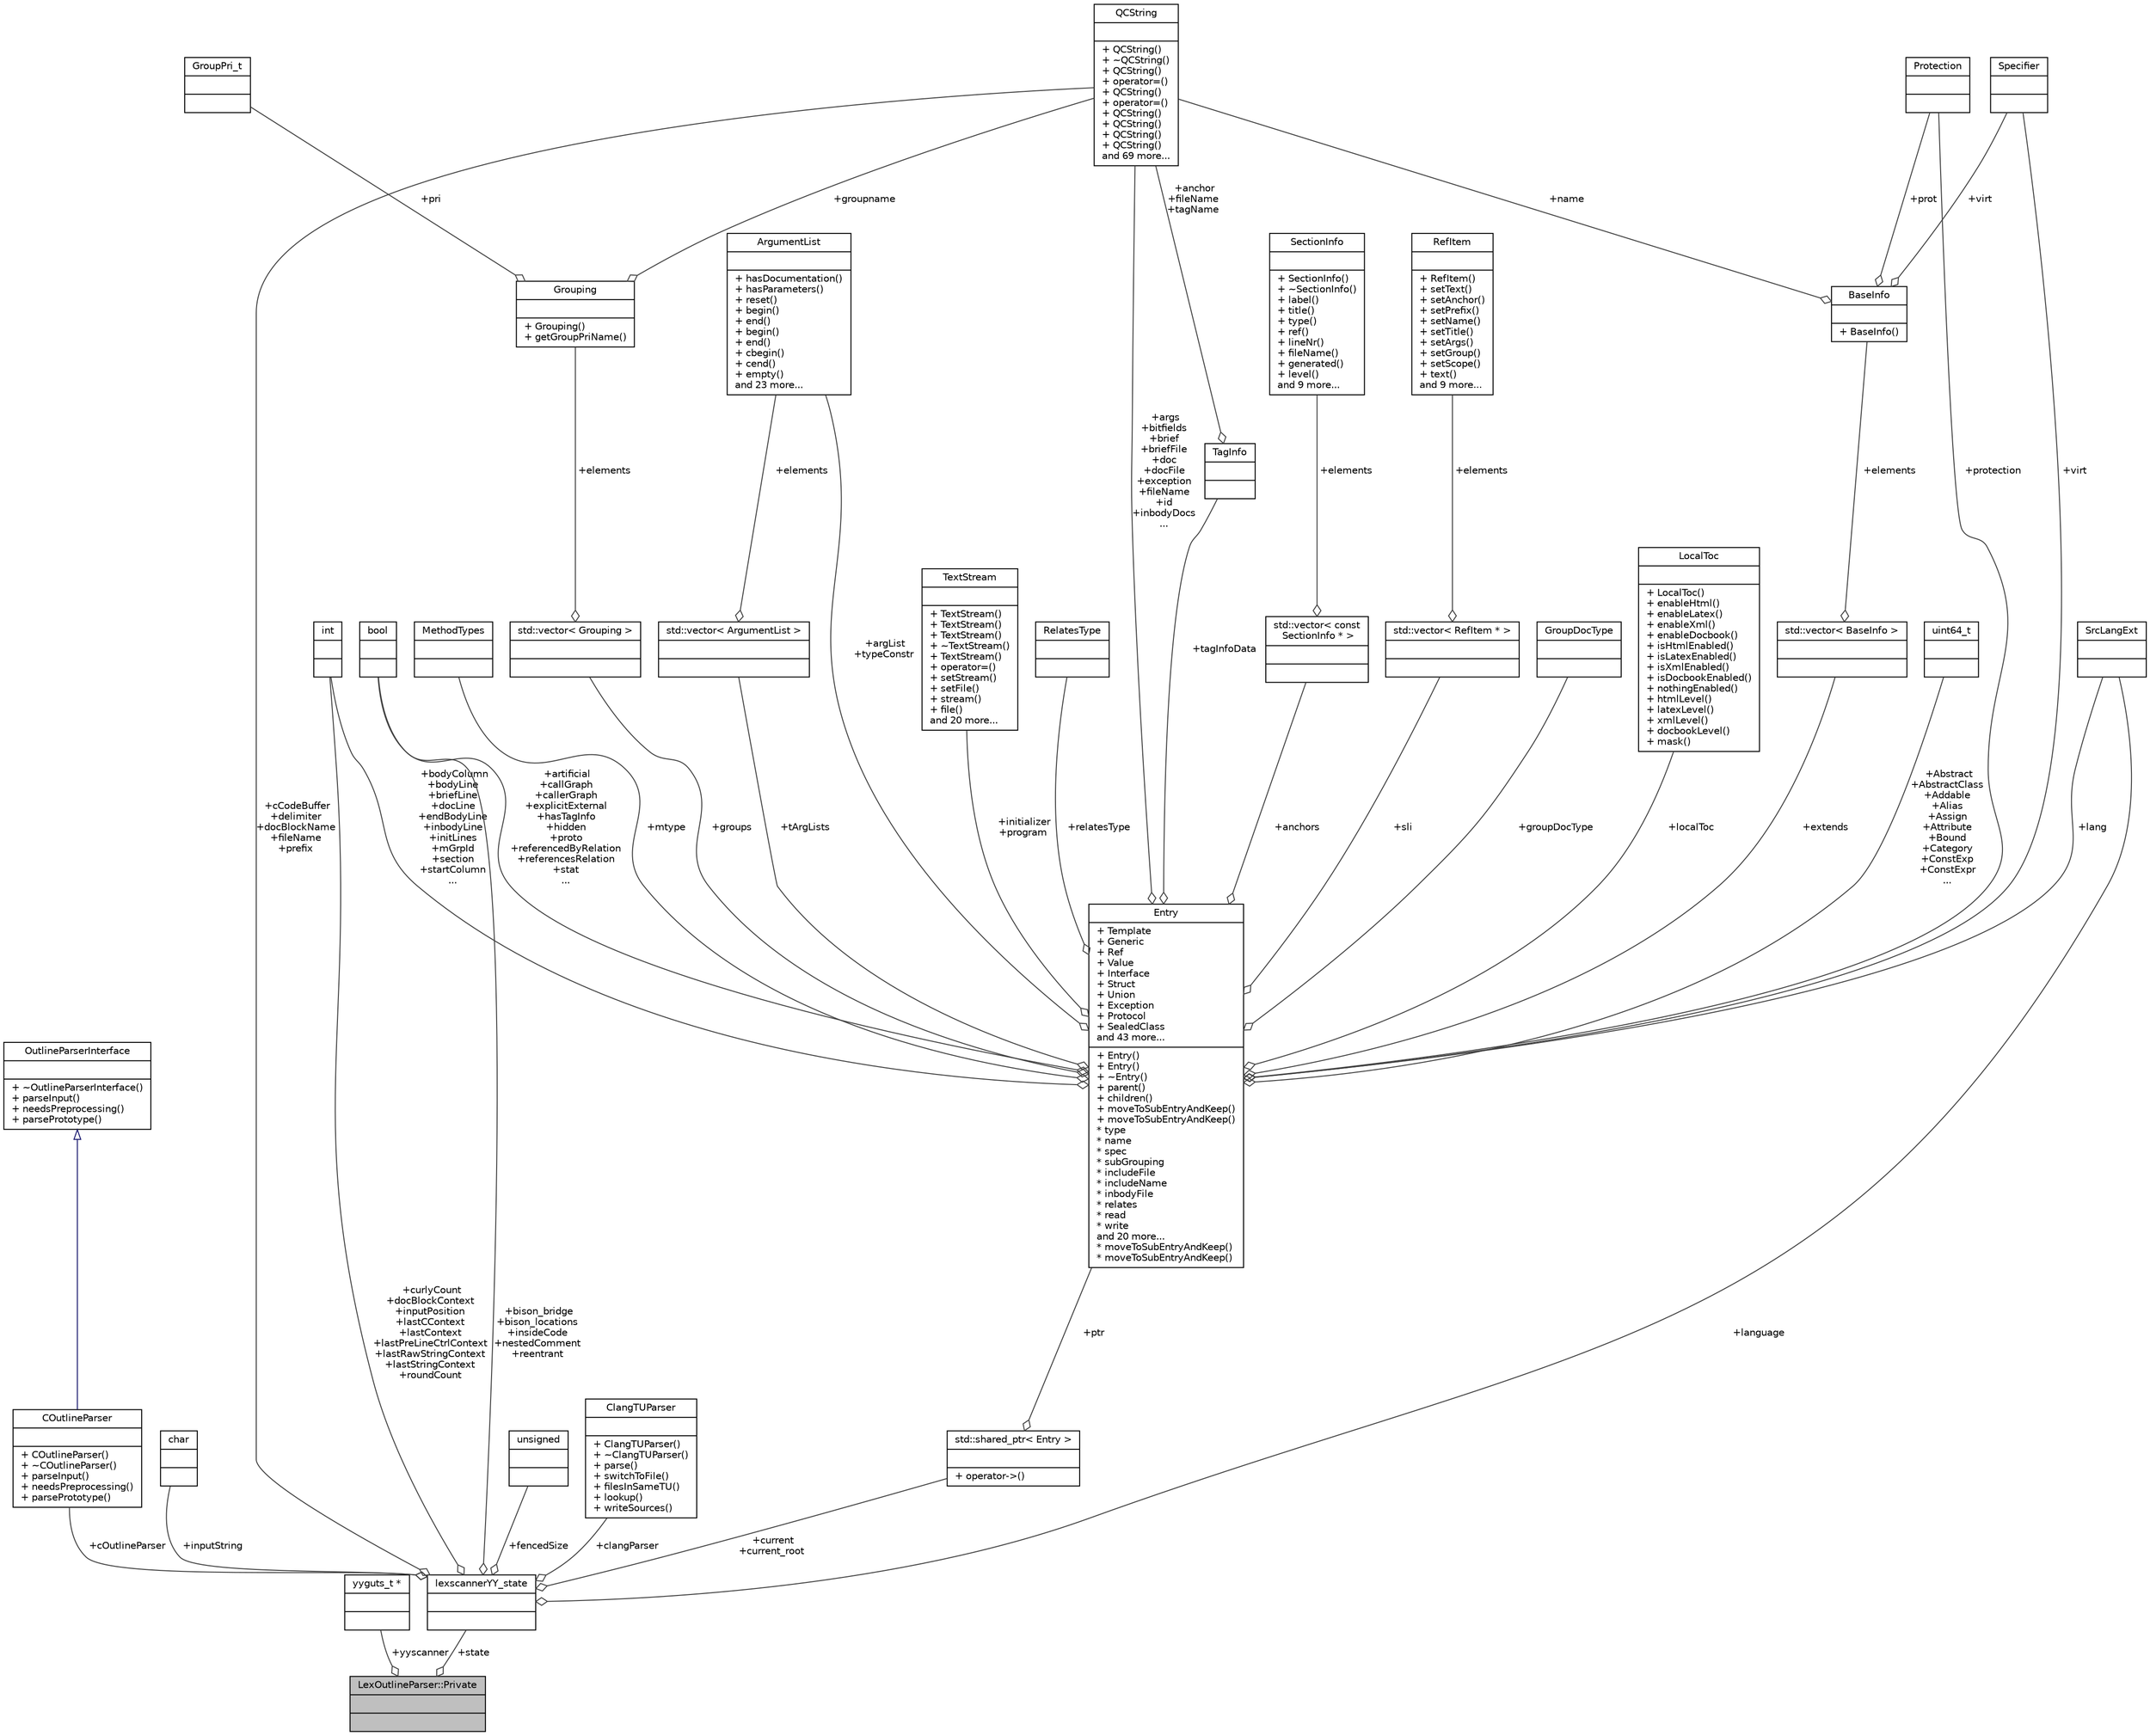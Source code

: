 digraph "LexOutlineParser::Private"
{
 // LATEX_PDF_SIZE
  edge [fontname="Helvetica",fontsize="10",labelfontname="Helvetica",labelfontsize="10"];
  node [fontname="Helvetica",fontsize="10",shape=record];
  Node1 [label="{LexOutlineParser::Private\n||}",height=0.2,width=0.4,color="black", fillcolor="grey75", style="filled", fontcolor="black",tooltip=" "];
  Node2 -> Node1 [color="grey25",fontsize="10",style="solid",label=" +yyscanner" ,arrowhead="odiamond",fontname="Helvetica"];
  Node2 [label="{yyguts_t *\n||}",height=0.2,width=0.4,color="black", fillcolor="white", style="filled",tooltip=" "];
  Node3 -> Node1 [color="grey25",fontsize="10",style="solid",label=" +state" ,arrowhead="odiamond",fontname="Helvetica"];
  Node3 [label="{lexscannerYY_state\n||}",height=0.2,width=0.4,color="black", fillcolor="white", style="filled",URL="$structlexscannerYY__state.html",tooltip=" "];
  Node4 -> Node3 [color="grey25",fontsize="10",style="solid",label=" +cOutlineParser" ,arrowhead="odiamond",fontname="Helvetica"];
  Node4 [label="{COutlineParser\n||+ COutlineParser()\l+ ~COutlineParser()\l+ parseInput()\l+ needsPreprocessing()\l+ parsePrototype()\l}",height=0.2,width=0.4,color="black", fillcolor="white", style="filled",URL="$classCOutlineParser.html",tooltip="C-like language parser using state-based lexical scanning."];
  Node5 -> Node4 [dir="back",color="midnightblue",fontsize="10",style="solid",arrowtail="onormal",fontname="Helvetica"];
  Node5 [label="{OutlineParserInterface\n||+ ~OutlineParserInterface()\l+ parseInput()\l+ needsPreprocessing()\l+ parsePrototype()\l}",height=0.2,width=0.4,color="black", fillcolor="white", style="filled",URL="$classOutlineParserInterface.html",tooltip="Abstract interface for outline parsers."];
  Node6 -> Node3 [color="grey25",fontsize="10",style="solid",label=" +inputString" ,arrowhead="odiamond",fontname="Helvetica"];
  Node6 [label="{char\n||}",height=0.2,width=0.4,color="black", fillcolor="white", style="filled",tooltip=" "];
  Node7 -> Node3 [color="grey25",fontsize="10",style="solid",label=" +curlyCount\n+docBlockContext\n+inputPosition\n+lastCContext\n+lastContext\n+lastPreLineCtrlContext\n+lastRawStringContext\n+lastStringContext\n+roundCount" ,arrowhead="odiamond",fontname="Helvetica"];
  Node7 [label="{int\n||}",height=0.2,width=0.4,color="black", fillcolor="white", style="filled",URL="$classint.html",tooltip=" "];
  Node8 -> Node3 [color="grey25",fontsize="10",style="solid",label=" +bison_bridge\n+bison_locations\n+insideCode\n+nestedComment\n+reentrant" ,arrowhead="odiamond",fontname="Helvetica"];
  Node8 [label="{bool\n||}",height=0.2,width=0.4,color="black", fillcolor="white", style="filled",tooltip=" "];
  Node9 -> Node3 [color="grey25",fontsize="10",style="solid",label=" +cCodeBuffer\n+delimiter\n+docBlockName\n+fileName\n+prefix" ,arrowhead="odiamond",fontname="Helvetica"];
  Node9 [label="{QCString\n||+ QCString()\l+ ~QCString()\l+ QCString()\l+ operator=()\l+ QCString()\l+ operator=()\l+ QCString()\l+ QCString()\l+ QCString()\l+ QCString()\land 69 more...\l}",height=0.2,width=0.4,color="black", fillcolor="white", style="filled",URL="$classQCString.html",tooltip=" "];
  Node10 -> Node3 [color="grey25",fontsize="10",style="solid",label=" +fencedSize" ,arrowhead="odiamond",fontname="Helvetica"];
  Node10 [label="{unsigned\n||}",height=0.2,width=0.4,color="black", fillcolor="white", style="filled",tooltip=" "];
  Node11 -> Node3 [color="grey25",fontsize="10",style="solid",label=" +clangParser" ,arrowhead="odiamond",fontname="Helvetica"];
  Node11 [label="{ClangTUParser\n||+ ClangTUParser()\l+ ~ClangTUParser()\l+ parse()\l+ switchToFile()\l+ filesInSameTU()\l+ lookup()\l+ writeSources()\l}",height=0.2,width=0.4,color="black", fillcolor="white", style="filled",URL="$classClangTUParser.html",tooltip="Clang parser object for a single translation unit, which consists of a source file and the directly o..."];
  Node12 -> Node3 [color="grey25",fontsize="10",style="solid",label=" +current\n+current_root" ,arrowhead="odiamond",fontname="Helvetica"];
  Node12 [label="{std::shared_ptr\< Entry \>\n||+ operator-\>()\l}",height=0.2,width=0.4,color="black", fillcolor="white", style="filled",tooltip=" "];
  Node13 -> Node12 [color="grey25",fontsize="10",style="solid",label=" +ptr" ,arrowhead="odiamond",fontname="Helvetica"];
  Node13 [label="{Entry\n|+ Template\l+ Generic\l+ Ref\l+ Value\l+ Interface\l+ Struct\l+ Union\l+ Exception\l+ Protocol\l+ SealedClass\land 43 more...\l|+ Entry()\l+ Entry()\l+ ~Entry()\l+ parent()\l+ children()\l+ moveToSubEntryAndKeep()\l+ moveToSubEntryAndKeep()\l* type\l* name\l* spec\l* subGrouping\l* includeFile\l* includeName\l* inbodyFile\l* relates\l* read\l* write\land 20 more...\l* moveToSubEntryAndKeep()\l* moveToSubEntryAndKeep()\l}",height=0.2,width=0.4,color="black", fillcolor="white", style="filled",URL="$classEntry.html",tooltip=" "];
  Node14 -> Node13 [color="grey25",fontsize="10",style="solid",label=" +Abstract\n+AbstractClass\n+Addable\n+Alias\n+Assign\n+Attribute\n+Bound\n+Category\n+ConstExp\n+ConstExpr\n..." ,arrowhead="odiamond",fontname="Helvetica"];
  Node14 [label="{uint64_t\n||}",height=0.2,width=0.4,color="black", fillcolor="white", style="filled",tooltip=" "];
  Node7 -> Node13 [color="grey25",fontsize="10",style="solid",label=" +bodyColumn\n+bodyLine\n+briefLine\n+docLine\n+endBodyLine\n+inbodyLine\n+initLines\n+mGrpId\n+section\n+startColumn\n..." ,arrowhead="odiamond",fontname="Helvetica"];
  Node9 -> Node13 [color="grey25",fontsize="10",style="solid",label=" +args\n+bitfields\n+brief\n+briefFile\n+doc\n+docFile\n+exception\n+fileName\n+id\n+inbodyDocs\n..." ,arrowhead="odiamond",fontname="Helvetica"];
  Node8 -> Node13 [color="grey25",fontsize="10",style="solid",label=" +artificial\n+callGraph\n+callerGraph\n+explicitExternal\n+hasTagInfo\n+hidden\n+proto\n+referencedByRelation\n+referencesRelation\n+stat\n..." ,arrowhead="odiamond",fontname="Helvetica"];
  Node15 -> Node13 [color="grey25",fontsize="10",style="solid",label=" +tagInfoData" ,arrowhead="odiamond",fontname="Helvetica"];
  Node15 [label="{TagInfo\n||}",height=0.2,width=0.4,color="black", fillcolor="white", style="filled",URL="$structTagInfo.html",tooltip=" "];
  Node9 -> Node15 [color="grey25",fontsize="10",style="solid",label=" +anchor\n+fileName\n+tagName" ,arrowhead="odiamond",fontname="Helvetica"];
  Node16 -> Node13 [color="grey25",fontsize="10",style="solid",label=" +protection" ,arrowhead="odiamond",fontname="Helvetica"];
  Node16 [label="{Protection\n||}",height=0.2,width=0.4,color="black", fillcolor="white", style="filled",tooltip=" "];
  Node17 -> Node13 [color="grey25",fontsize="10",style="solid",label=" +mtype" ,arrowhead="odiamond",fontname="Helvetica"];
  Node17 [label="{MethodTypes\n||}",height=0.2,width=0.4,color="black", fillcolor="white", style="filled",tooltip=" "];
  Node18 -> Node13 [color="grey25",fontsize="10",style="solid",label=" +virt" ,arrowhead="odiamond",fontname="Helvetica"];
  Node18 [label="{Specifier\n||}",height=0.2,width=0.4,color="black", fillcolor="white", style="filled",tooltip=" "];
  Node19 -> Node13 [color="grey25",fontsize="10",style="solid",label=" +argList\n+typeConstr" ,arrowhead="odiamond",fontname="Helvetica"];
  Node19 [label="{ArgumentList\n||+ hasDocumentation()\l+ hasParameters()\l+ reset()\l+ begin()\l+ end()\l+ begin()\l+ end()\l+ cbegin()\l+ cend()\l+ empty()\land 23 more...\l}",height=0.2,width=0.4,color="black", fillcolor="white", style="filled",URL="$classArgumentList.html",tooltip="This class represents an function or template argument list."];
  Node20 -> Node13 [color="grey25",fontsize="10",style="solid",label=" +tArgLists" ,arrowhead="odiamond",fontname="Helvetica"];
  Node20 [label="{std::vector\< ArgumentList \>\n||}",height=0.2,width=0.4,color="black", fillcolor="white", style="filled",tooltip=" "];
  Node19 -> Node20 [color="grey25",fontsize="10",style="solid",label=" +elements" ,arrowhead="odiamond",fontname="Helvetica"];
  Node21 -> Node13 [color="grey25",fontsize="10",style="solid",label=" +initializer\n+program" ,arrowhead="odiamond",fontname="Helvetica"];
  Node21 [label="{TextStream\n||+ TextStream()\l+ TextStream()\l+ TextStream()\l+ ~TextStream()\l+ TextStream()\l+ operator=()\l+ setStream()\l+ setFile()\l+ stream()\l+ file()\land 20 more...\l}",height=0.2,width=0.4,color="black", fillcolor="white", style="filled",URL="$classTextStream.html",tooltip="Text streaming class that buffers data."];
  Node22 -> Node13 [color="grey25",fontsize="10",style="solid",label=" +relatesType" ,arrowhead="odiamond",fontname="Helvetica"];
  Node22 [label="{RelatesType\n||}",height=0.2,width=0.4,color="black", fillcolor="white", style="filled",tooltip=" "];
  Node23 -> Node13 [color="grey25",fontsize="10",style="solid",label=" +extends" ,arrowhead="odiamond",fontname="Helvetica"];
  Node23 [label="{std::vector\< BaseInfo \>\n||}",height=0.2,width=0.4,color="black", fillcolor="white", style="filled",tooltip=" "];
  Node24 -> Node23 [color="grey25",fontsize="10",style="solid",label=" +elements" ,arrowhead="odiamond",fontname="Helvetica"];
  Node24 [label="{BaseInfo\n||+ BaseInfo()\l}",height=0.2,width=0.4,color="black", fillcolor="white", style="filled",URL="$structBaseInfo.html",tooltip=" "];
  Node9 -> Node24 [color="grey25",fontsize="10",style="solid",label=" +name" ,arrowhead="odiamond",fontname="Helvetica"];
  Node16 -> Node24 [color="grey25",fontsize="10",style="solid",label=" +prot" ,arrowhead="odiamond",fontname="Helvetica"];
  Node18 -> Node24 [color="grey25",fontsize="10",style="solid",label=" +virt" ,arrowhead="odiamond",fontname="Helvetica"];
  Node25 -> Node13 [color="grey25",fontsize="10",style="solid",label=" +groups" ,arrowhead="odiamond",fontname="Helvetica"];
  Node25 [label="{std::vector\< Grouping \>\n||}",height=0.2,width=0.4,color="black", fillcolor="white", style="filled",tooltip=" "];
  Node26 -> Node25 [color="grey25",fontsize="10",style="solid",label=" +elements" ,arrowhead="odiamond",fontname="Helvetica"];
  Node26 [label="{Grouping\n||+ Grouping()\l+ getGroupPriName()\l}",height=0.2,width=0.4,color="black", fillcolor="white", style="filled",URL="$structGrouping.html",tooltip=" "];
  Node9 -> Node26 [color="grey25",fontsize="10",style="solid",label=" +groupname" ,arrowhead="odiamond",fontname="Helvetica"];
  Node27 -> Node26 [color="grey25",fontsize="10",style="solid",label=" +pri" ,arrowhead="odiamond",fontname="Helvetica"];
  Node27 [label="{GroupPri_t\n||}",height=0.2,width=0.4,color="black", fillcolor="white", style="filled",tooltip=" "];
  Node28 -> Node13 [color="grey25",fontsize="10",style="solid",label=" +anchors" ,arrowhead="odiamond",fontname="Helvetica"];
  Node28 [label="{std::vector\< const\l SectionInfo * \>\n||}",height=0.2,width=0.4,color="black", fillcolor="white", style="filled",tooltip=" "];
  Node29 -> Node28 [color="grey25",fontsize="10",style="solid",label=" +elements" ,arrowhead="odiamond",fontname="Helvetica"];
  Node29 [label="{SectionInfo\n||+ SectionInfo()\l+ ~SectionInfo()\l+ label()\l+ title()\l+ type()\l+ ref()\l+ lineNr()\l+ fileName()\l+ generated()\l+ level()\land 9 more...\l}",height=0.2,width=0.4,color="black", fillcolor="white", style="filled",URL="$classSectionInfo.html",tooltip="class that provide information about a section."];
  Node30 -> Node13 [color="grey25",fontsize="10",style="solid",label=" +sli" ,arrowhead="odiamond",fontname="Helvetica"];
  Node30 [label="{std::vector\< RefItem * \>\n||}",height=0.2,width=0.4,color="black", fillcolor="white", style="filled",tooltip=" "];
  Node31 -> Node30 [color="grey25",fontsize="10",style="solid",label=" +elements" ,arrowhead="odiamond",fontname="Helvetica"];
  Node31 [label="{RefItem\n||+ RefItem()\l+ setText()\l+ setAnchor()\l+ setPrefix()\l+ setName()\l+ setTitle()\l+ setArgs()\l+ setGroup()\l+ setScope()\l+ text()\land 9 more...\l}",height=0.2,width=0.4,color="black", fillcolor="white", style="filled",URL="$classRefItem.html",tooltip=" "];
  Node32 -> Node13 [color="grey25",fontsize="10",style="solid",label=" +lang" ,arrowhead="odiamond",fontname="Helvetica"];
  Node32 [label="{SrcLangExt\n||}",height=0.2,width=0.4,color="black", fillcolor="white", style="filled",tooltip=" "];
  Node33 -> Node13 [color="grey25",fontsize="10",style="solid",label=" +groupDocType" ,arrowhead="odiamond",fontname="Helvetica"];
  Node33 [label="{GroupDocType\n||}",height=0.2,width=0.4,color="black", fillcolor="white", style="filled",tooltip=" "];
  Node34 -> Node13 [color="grey25",fontsize="10",style="solid",label=" +localToc" ,arrowhead="odiamond",fontname="Helvetica"];
  Node34 [label="{LocalToc\n||+ LocalToc()\l+ enableHtml()\l+ enableLatex()\l+ enableXml()\l+ enableDocbook()\l+ isHtmlEnabled()\l+ isLatexEnabled()\l+ isXmlEnabled()\l+ isDocbookEnabled()\l+ nothingEnabled()\l+ htmlLevel()\l+ latexLevel()\l+ xmlLevel()\l+ docbookLevel()\l+ mask()\l}",height=0.2,width=0.4,color="black", fillcolor="white", style="filled",URL="$classLocalToc.html",tooltip=" "];
  Node32 -> Node3 [color="grey25",fontsize="10",style="solid",label=" +language" ,arrowhead="odiamond",fontname="Helvetica"];
}

